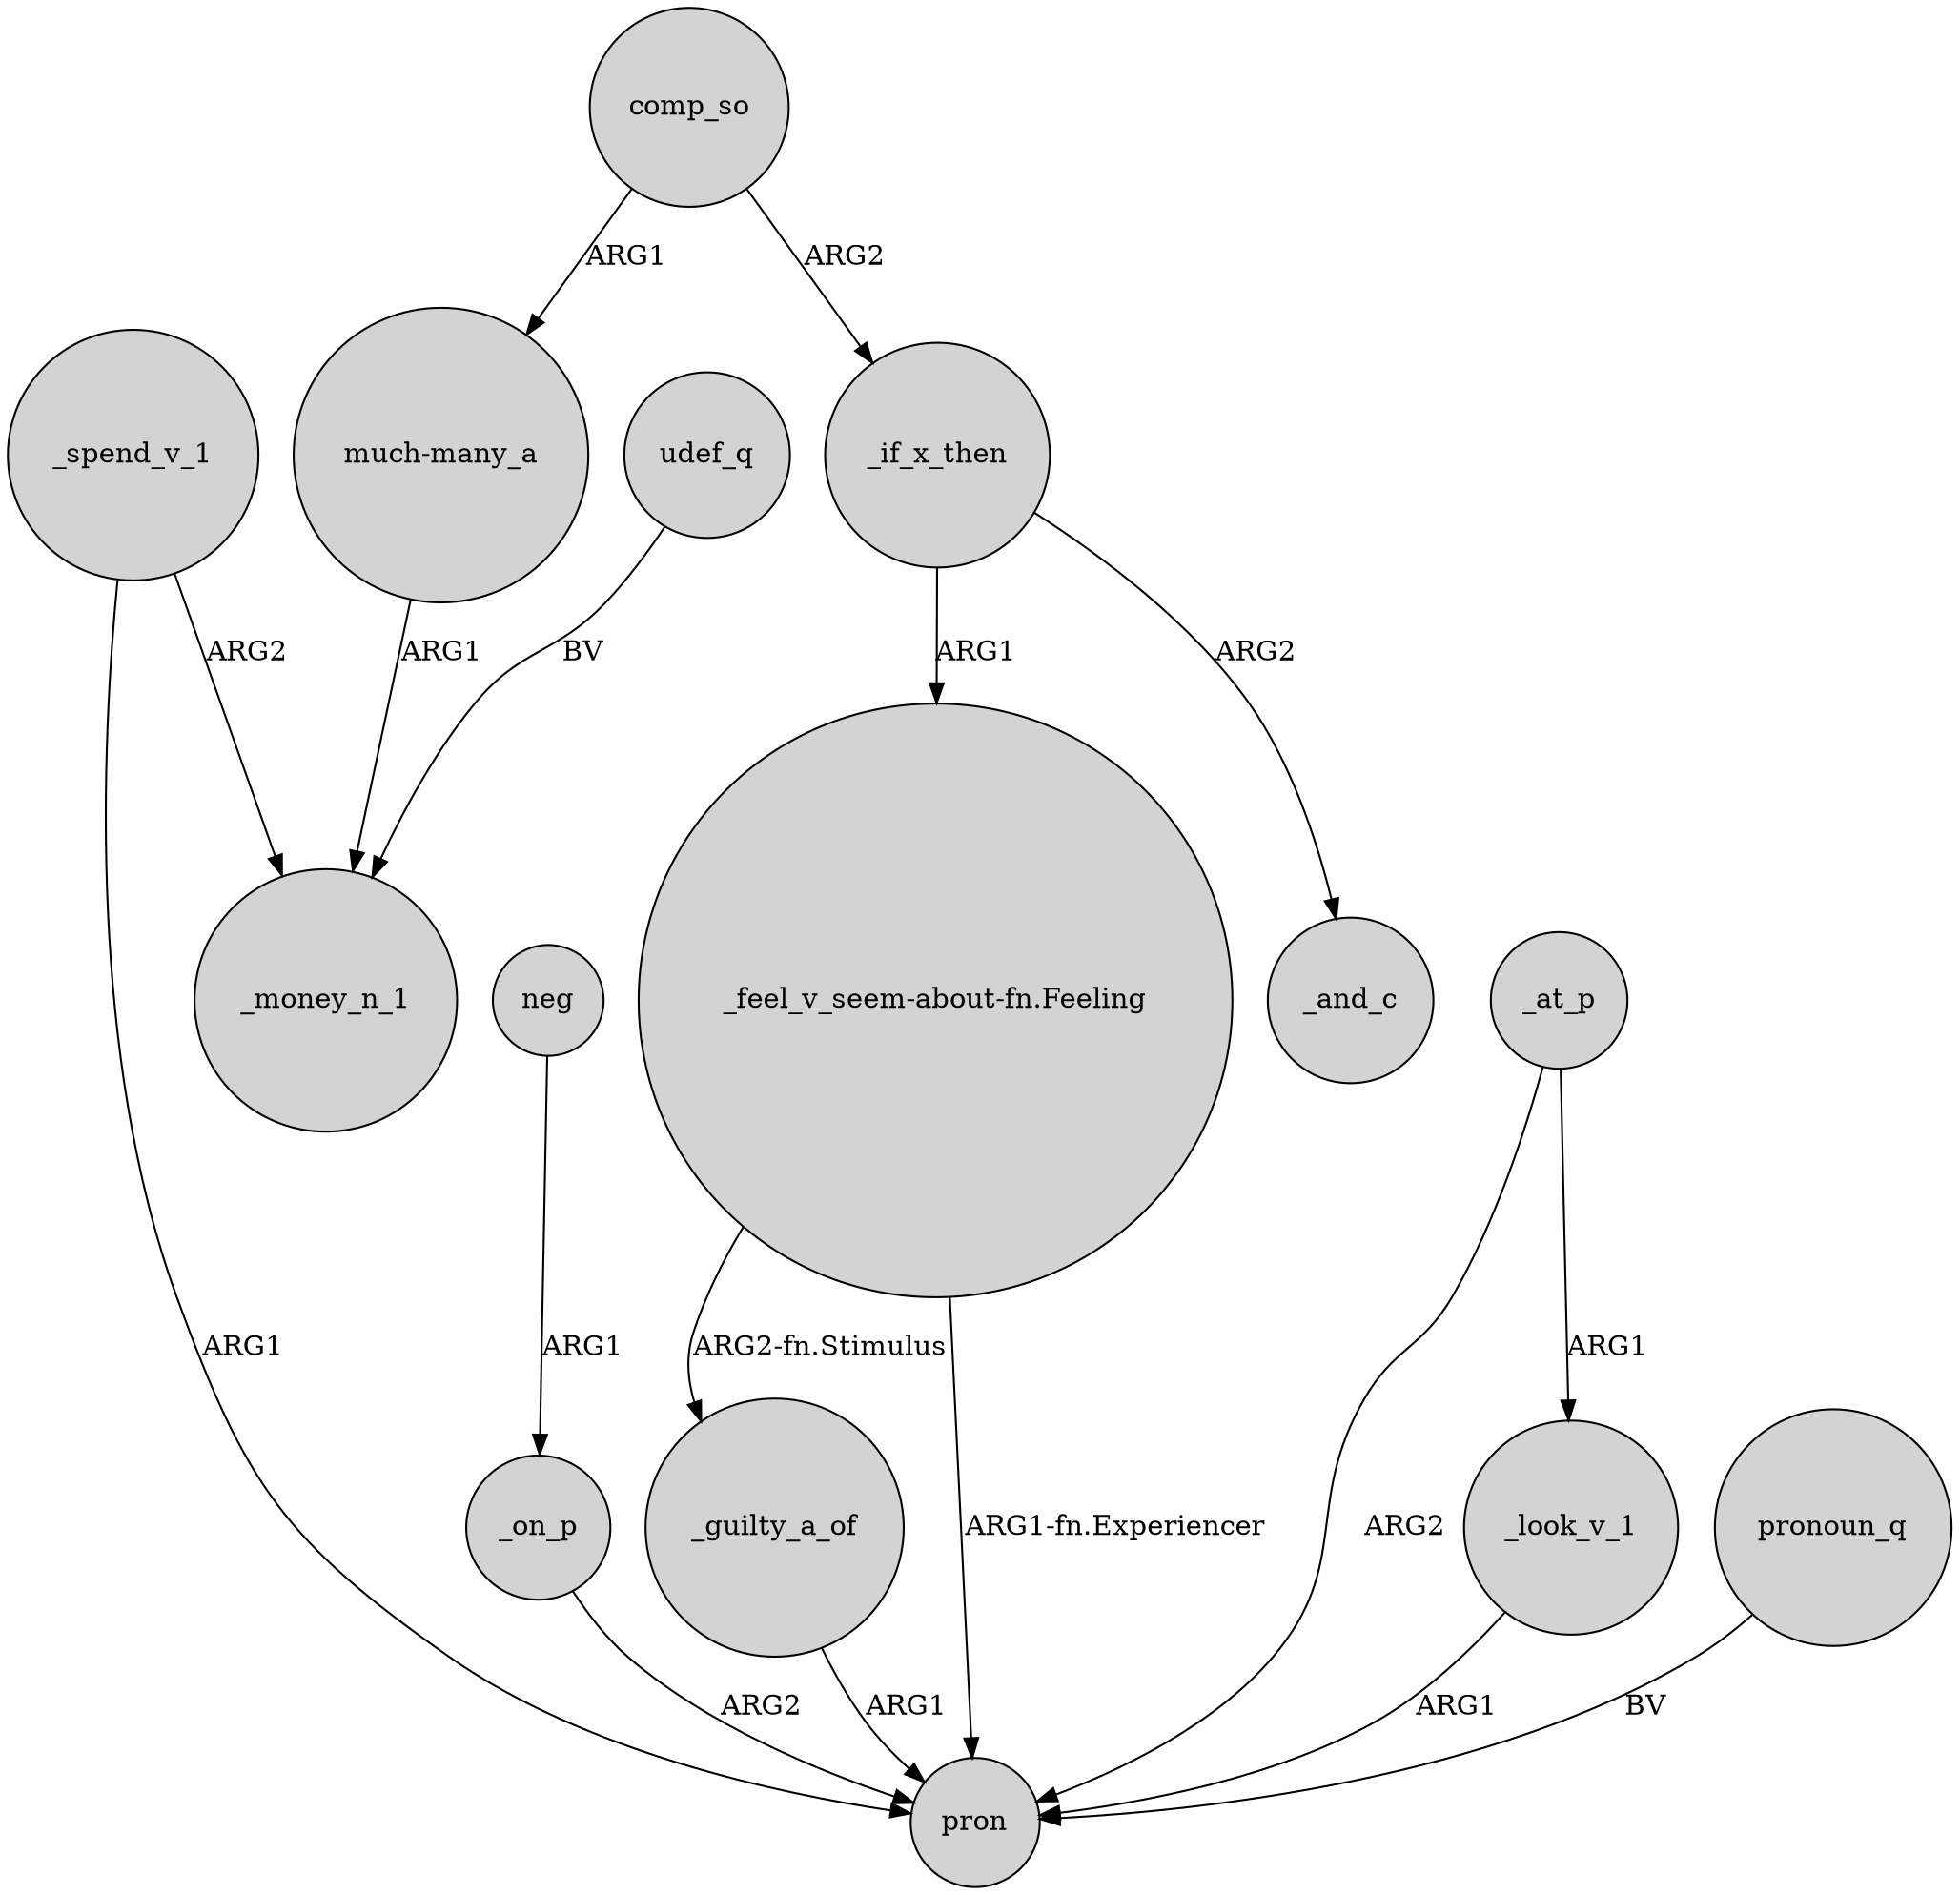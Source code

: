 digraph {
	node [shape=circle style=filled]
	"much-many_a" -> _money_n_1 [label=ARG1]
	neg -> _on_p [label=ARG1]
	_spend_v_1 -> _money_n_1 [label=ARG2]
	_guilty_a_of -> pron [label=ARG1]
	udef_q -> _money_n_1 [label=BV]
	_at_p -> pron [label=ARG2]
	"_feel_v_seem-about-fn.Feeling" -> _guilty_a_of [label="ARG2-fn.Stimulus"]
	comp_so -> _if_x_then [label=ARG2]
	_at_p -> _look_v_1 [label=ARG1]
	_spend_v_1 -> pron [label=ARG1]
	comp_so -> "much-many_a" [label=ARG1]
	_on_p -> pron [label=ARG2]
	_if_x_then -> "_feel_v_seem-about-fn.Feeling" [label=ARG1]
	"_feel_v_seem-about-fn.Feeling" -> pron [label="ARG1-fn.Experiencer"]
	_look_v_1 -> pron [label=ARG1]
	_if_x_then -> _and_c [label=ARG2]
	pronoun_q -> pron [label=BV]
}
